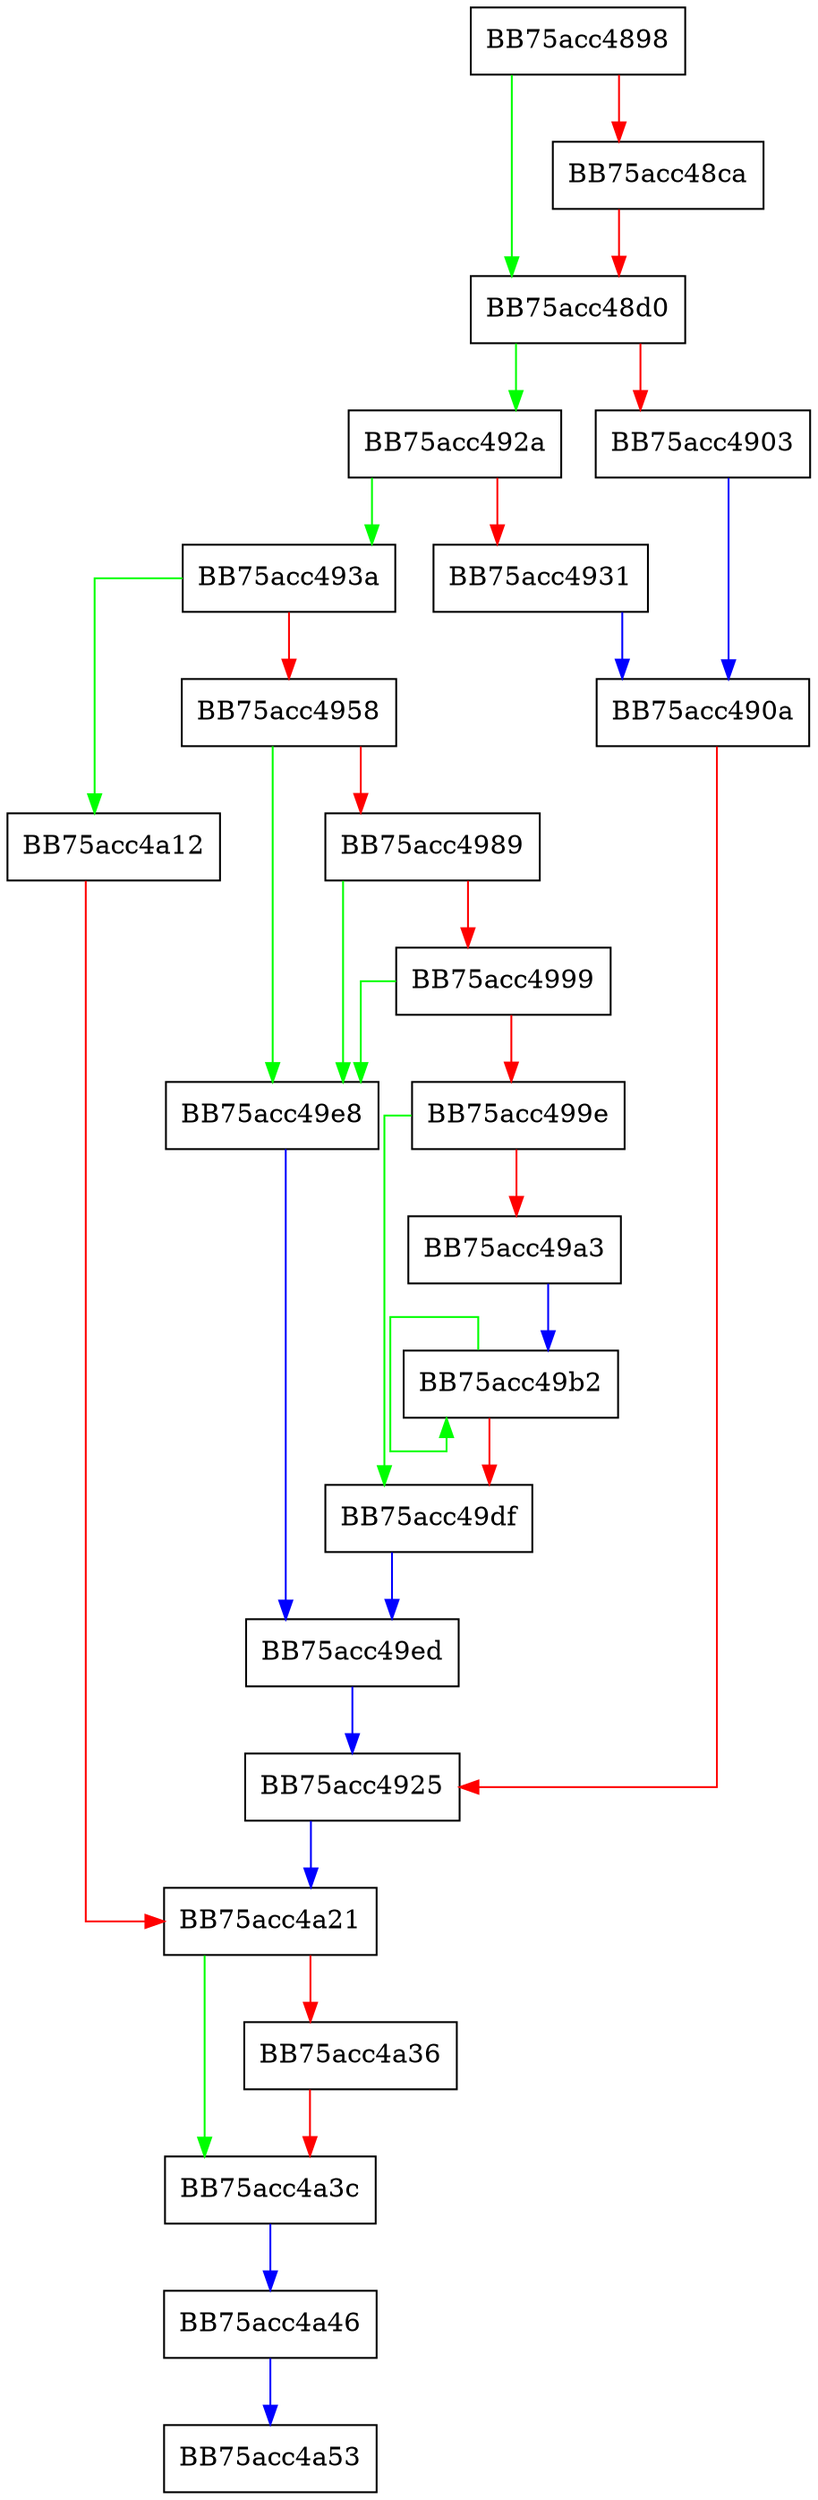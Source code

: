 digraph CreateSampleSubmissionBufferName {
  node [shape="box"];
  graph [splines=ortho];
  BB75acc4898 -> BB75acc48d0 [color="green"];
  BB75acc4898 -> BB75acc48ca [color="red"];
  BB75acc48ca -> BB75acc48d0 [color="red"];
  BB75acc48d0 -> BB75acc492a [color="green"];
  BB75acc48d0 -> BB75acc4903 [color="red"];
  BB75acc4903 -> BB75acc490a [color="blue"];
  BB75acc490a -> BB75acc4925 [color="red"];
  BB75acc4925 -> BB75acc4a21 [color="blue"];
  BB75acc492a -> BB75acc493a [color="green"];
  BB75acc492a -> BB75acc4931 [color="red"];
  BB75acc4931 -> BB75acc490a [color="blue"];
  BB75acc493a -> BB75acc4a12 [color="green"];
  BB75acc493a -> BB75acc4958 [color="red"];
  BB75acc4958 -> BB75acc49e8 [color="green"];
  BB75acc4958 -> BB75acc4989 [color="red"];
  BB75acc4989 -> BB75acc49e8 [color="green"];
  BB75acc4989 -> BB75acc4999 [color="red"];
  BB75acc4999 -> BB75acc49e8 [color="green"];
  BB75acc4999 -> BB75acc499e [color="red"];
  BB75acc499e -> BB75acc49df [color="green"];
  BB75acc499e -> BB75acc49a3 [color="red"];
  BB75acc49a3 -> BB75acc49b2 [color="blue"];
  BB75acc49b2 -> BB75acc49b2 [color="green"];
  BB75acc49b2 -> BB75acc49df [color="red"];
  BB75acc49df -> BB75acc49ed [color="blue"];
  BB75acc49e8 -> BB75acc49ed [color="blue"];
  BB75acc49ed -> BB75acc4925 [color="blue"];
  BB75acc4a12 -> BB75acc4a21 [color="red"];
  BB75acc4a21 -> BB75acc4a3c [color="green"];
  BB75acc4a21 -> BB75acc4a36 [color="red"];
  BB75acc4a36 -> BB75acc4a3c [color="red"];
  BB75acc4a3c -> BB75acc4a46 [color="blue"];
  BB75acc4a46 -> BB75acc4a53 [color="blue"];
}